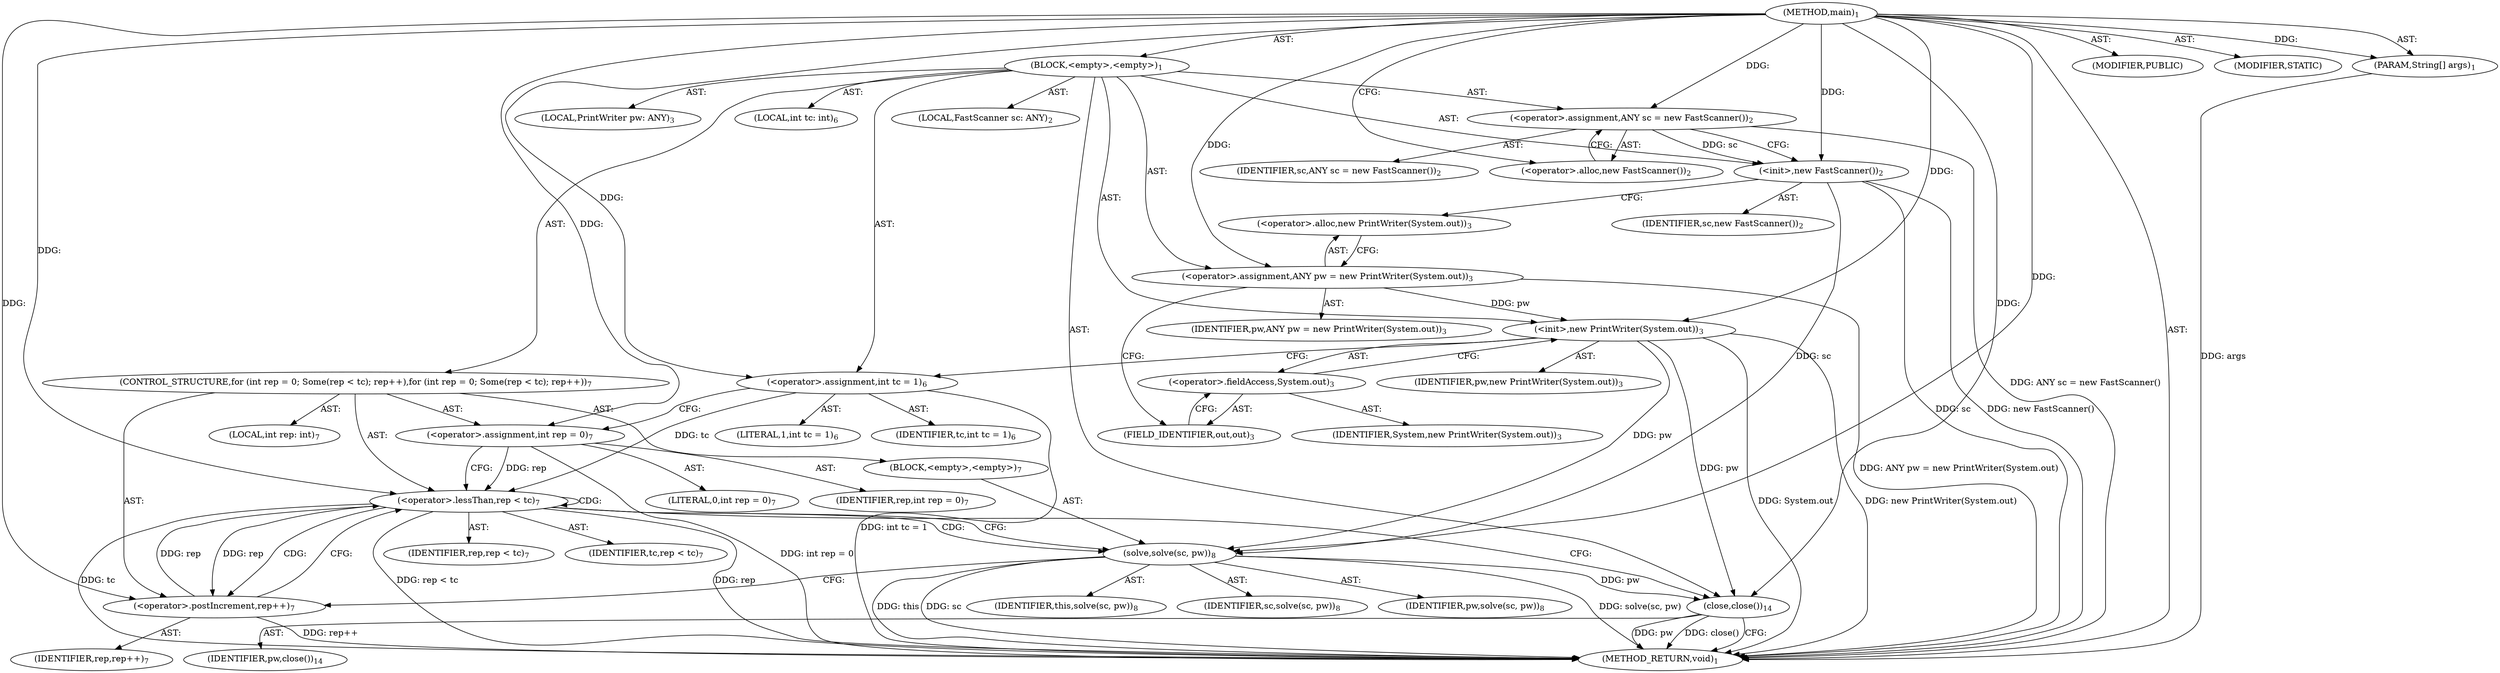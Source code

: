 digraph "main" {  
"21" [label = <(METHOD,main)<SUB>1</SUB>> ]
"22" [label = <(PARAM,String[] args)<SUB>1</SUB>> ]
"23" [label = <(BLOCK,&lt;empty&gt;,&lt;empty&gt;)<SUB>1</SUB>> ]
"4" [label = <(LOCAL,FastScanner sc: ANY)<SUB>2</SUB>> ]
"24" [label = <(&lt;operator&gt;.assignment,ANY sc = new FastScanner())<SUB>2</SUB>> ]
"25" [label = <(IDENTIFIER,sc,ANY sc = new FastScanner())<SUB>2</SUB>> ]
"26" [label = <(&lt;operator&gt;.alloc,new FastScanner())<SUB>2</SUB>> ]
"27" [label = <(&lt;init&gt;,new FastScanner())<SUB>2</SUB>> ]
"3" [label = <(IDENTIFIER,sc,new FastScanner())<SUB>2</SUB>> ]
"6" [label = <(LOCAL,PrintWriter pw: ANY)<SUB>3</SUB>> ]
"28" [label = <(&lt;operator&gt;.assignment,ANY pw = new PrintWriter(System.out))<SUB>3</SUB>> ]
"29" [label = <(IDENTIFIER,pw,ANY pw = new PrintWriter(System.out))<SUB>3</SUB>> ]
"30" [label = <(&lt;operator&gt;.alloc,new PrintWriter(System.out))<SUB>3</SUB>> ]
"31" [label = <(&lt;init&gt;,new PrintWriter(System.out))<SUB>3</SUB>> ]
"5" [label = <(IDENTIFIER,pw,new PrintWriter(System.out))<SUB>3</SUB>> ]
"32" [label = <(&lt;operator&gt;.fieldAccess,System.out)<SUB>3</SUB>> ]
"33" [label = <(IDENTIFIER,System,new PrintWriter(System.out))<SUB>3</SUB>> ]
"34" [label = <(FIELD_IDENTIFIER,out,out)<SUB>3</SUB>> ]
"35" [label = <(LOCAL,int tc: int)<SUB>6</SUB>> ]
"36" [label = <(&lt;operator&gt;.assignment,int tc = 1)<SUB>6</SUB>> ]
"37" [label = <(IDENTIFIER,tc,int tc = 1)<SUB>6</SUB>> ]
"38" [label = <(LITERAL,1,int tc = 1)<SUB>6</SUB>> ]
"39" [label = <(CONTROL_STRUCTURE,for (int rep = 0; Some(rep &lt; tc); rep++),for (int rep = 0; Some(rep &lt; tc); rep++))<SUB>7</SUB>> ]
"40" [label = <(LOCAL,int rep: int)<SUB>7</SUB>> ]
"41" [label = <(&lt;operator&gt;.assignment,int rep = 0)<SUB>7</SUB>> ]
"42" [label = <(IDENTIFIER,rep,int rep = 0)<SUB>7</SUB>> ]
"43" [label = <(LITERAL,0,int rep = 0)<SUB>7</SUB>> ]
"44" [label = <(&lt;operator&gt;.lessThan,rep &lt; tc)<SUB>7</SUB>> ]
"45" [label = <(IDENTIFIER,rep,rep &lt; tc)<SUB>7</SUB>> ]
"46" [label = <(IDENTIFIER,tc,rep &lt; tc)<SUB>7</SUB>> ]
"47" [label = <(&lt;operator&gt;.postIncrement,rep++)<SUB>7</SUB>> ]
"48" [label = <(IDENTIFIER,rep,rep++)<SUB>7</SUB>> ]
"49" [label = <(BLOCK,&lt;empty&gt;,&lt;empty&gt;)<SUB>7</SUB>> ]
"50" [label = <(solve,solve(sc, pw))<SUB>8</SUB>> ]
"51" [label = <(IDENTIFIER,this,solve(sc, pw))<SUB>8</SUB>> ]
"52" [label = <(IDENTIFIER,sc,solve(sc, pw))<SUB>8</SUB>> ]
"53" [label = <(IDENTIFIER,pw,solve(sc, pw))<SUB>8</SUB>> ]
"54" [label = <(close,close())<SUB>14</SUB>> ]
"55" [label = <(IDENTIFIER,pw,close())<SUB>14</SUB>> ]
"56" [label = <(MODIFIER,PUBLIC)> ]
"57" [label = <(MODIFIER,STATIC)> ]
"58" [label = <(METHOD_RETURN,void)<SUB>1</SUB>> ]
  "21" -> "22"  [ label = "AST: "] 
  "21" -> "23"  [ label = "AST: "] 
  "21" -> "56"  [ label = "AST: "] 
  "21" -> "57"  [ label = "AST: "] 
  "21" -> "58"  [ label = "AST: "] 
  "23" -> "4"  [ label = "AST: "] 
  "23" -> "24"  [ label = "AST: "] 
  "23" -> "27"  [ label = "AST: "] 
  "23" -> "6"  [ label = "AST: "] 
  "23" -> "28"  [ label = "AST: "] 
  "23" -> "31"  [ label = "AST: "] 
  "23" -> "35"  [ label = "AST: "] 
  "23" -> "36"  [ label = "AST: "] 
  "23" -> "39"  [ label = "AST: "] 
  "23" -> "54"  [ label = "AST: "] 
  "24" -> "25"  [ label = "AST: "] 
  "24" -> "26"  [ label = "AST: "] 
  "27" -> "3"  [ label = "AST: "] 
  "28" -> "29"  [ label = "AST: "] 
  "28" -> "30"  [ label = "AST: "] 
  "31" -> "5"  [ label = "AST: "] 
  "31" -> "32"  [ label = "AST: "] 
  "32" -> "33"  [ label = "AST: "] 
  "32" -> "34"  [ label = "AST: "] 
  "36" -> "37"  [ label = "AST: "] 
  "36" -> "38"  [ label = "AST: "] 
  "39" -> "40"  [ label = "AST: "] 
  "39" -> "41"  [ label = "AST: "] 
  "39" -> "44"  [ label = "AST: "] 
  "39" -> "47"  [ label = "AST: "] 
  "39" -> "49"  [ label = "AST: "] 
  "41" -> "42"  [ label = "AST: "] 
  "41" -> "43"  [ label = "AST: "] 
  "44" -> "45"  [ label = "AST: "] 
  "44" -> "46"  [ label = "AST: "] 
  "47" -> "48"  [ label = "AST: "] 
  "49" -> "50"  [ label = "AST: "] 
  "50" -> "51"  [ label = "AST: "] 
  "50" -> "52"  [ label = "AST: "] 
  "50" -> "53"  [ label = "AST: "] 
  "54" -> "55"  [ label = "AST: "] 
  "24" -> "27"  [ label = "CFG: "] 
  "27" -> "30"  [ label = "CFG: "] 
  "28" -> "34"  [ label = "CFG: "] 
  "31" -> "36"  [ label = "CFG: "] 
  "36" -> "41"  [ label = "CFG: "] 
  "54" -> "58"  [ label = "CFG: "] 
  "26" -> "24"  [ label = "CFG: "] 
  "30" -> "28"  [ label = "CFG: "] 
  "32" -> "31"  [ label = "CFG: "] 
  "41" -> "44"  [ label = "CFG: "] 
  "44" -> "50"  [ label = "CFG: "] 
  "44" -> "54"  [ label = "CFG: "] 
  "47" -> "44"  [ label = "CFG: "] 
  "34" -> "32"  [ label = "CFG: "] 
  "50" -> "47"  [ label = "CFG: "] 
  "21" -> "26"  [ label = "CFG: "] 
  "22" -> "58"  [ label = "DDG: args"] 
  "24" -> "58"  [ label = "DDG: ANY sc = new FastScanner()"] 
  "27" -> "58"  [ label = "DDG: sc"] 
  "27" -> "58"  [ label = "DDG: new FastScanner()"] 
  "28" -> "58"  [ label = "DDG: ANY pw = new PrintWriter(System.out)"] 
  "31" -> "58"  [ label = "DDG: System.out"] 
  "31" -> "58"  [ label = "DDG: new PrintWriter(System.out)"] 
  "36" -> "58"  [ label = "DDG: int tc = 1"] 
  "41" -> "58"  [ label = "DDG: int rep = 0"] 
  "44" -> "58"  [ label = "DDG: rep"] 
  "44" -> "58"  [ label = "DDG: tc"] 
  "44" -> "58"  [ label = "DDG: rep &lt; tc"] 
  "54" -> "58"  [ label = "DDG: pw"] 
  "54" -> "58"  [ label = "DDG: close()"] 
  "50" -> "58"  [ label = "DDG: sc"] 
  "50" -> "58"  [ label = "DDG: solve(sc, pw)"] 
  "47" -> "58"  [ label = "DDG: rep++"] 
  "50" -> "58"  [ label = "DDG: this"] 
  "21" -> "22"  [ label = "DDG: "] 
  "21" -> "24"  [ label = "DDG: "] 
  "21" -> "28"  [ label = "DDG: "] 
  "21" -> "36"  [ label = "DDG: "] 
  "24" -> "27"  [ label = "DDG: sc"] 
  "21" -> "27"  [ label = "DDG: "] 
  "28" -> "31"  [ label = "DDG: pw"] 
  "21" -> "31"  [ label = "DDG: "] 
  "21" -> "41"  [ label = "DDG: "] 
  "31" -> "54"  [ label = "DDG: pw"] 
  "50" -> "54"  [ label = "DDG: pw"] 
  "21" -> "54"  [ label = "DDG: "] 
  "41" -> "44"  [ label = "DDG: rep"] 
  "47" -> "44"  [ label = "DDG: rep"] 
  "21" -> "44"  [ label = "DDG: "] 
  "36" -> "44"  [ label = "DDG: tc"] 
  "44" -> "47"  [ label = "DDG: rep"] 
  "21" -> "47"  [ label = "DDG: "] 
  "21" -> "50"  [ label = "DDG: "] 
  "27" -> "50"  [ label = "DDG: sc"] 
  "31" -> "50"  [ label = "DDG: pw"] 
  "44" -> "47"  [ label = "CDG: "] 
  "44" -> "50"  [ label = "CDG: "] 
  "44" -> "44"  [ label = "CDG: "] 
}
